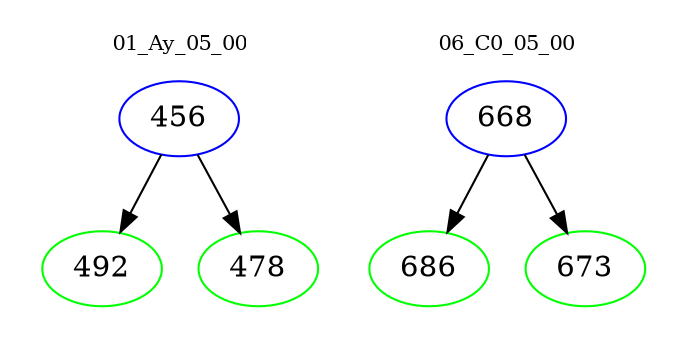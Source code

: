 digraph{
subgraph cluster_0 {
color = white
label = "01_Ay_05_00";
fontsize=10;
T0_456 [label="456", color="blue"]
T0_456 -> T0_492 [color="black"]
T0_492 [label="492", color="green"]
T0_456 -> T0_478 [color="black"]
T0_478 [label="478", color="green"]
}
subgraph cluster_1 {
color = white
label = "06_C0_05_00";
fontsize=10;
T1_668 [label="668", color="blue"]
T1_668 -> T1_686 [color="black"]
T1_686 [label="686", color="green"]
T1_668 -> T1_673 [color="black"]
T1_673 [label="673", color="green"]
}
}
